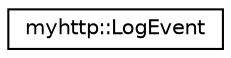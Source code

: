 digraph "Graphical Class Hierarchy"
{
 // LATEX_PDF_SIZE
  edge [fontname="Helvetica",fontsize="10",labelfontname="Helvetica",labelfontsize="10"];
  node [fontname="Helvetica",fontsize="10",shape=record];
  rankdir="LR";
  Node0 [label="myhttp::LogEvent",height=0.2,width=0.4,color="black", fillcolor="white", style="filled",URL="$classmyhttp_1_1LogEvent.html",tooltip="日志事件 实际的日志内容是存储在该类中的；"];
}
